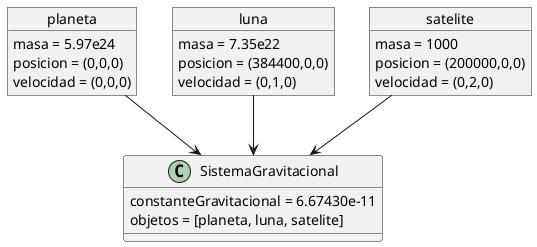 @startuml
object planeta {
    masa = 5.97e24
    posicion = (0,0,0)
    velocidad = (0,0,0)
}

object luna {
    masa = 7.35e22
    posicion = (384400,0,0)
    velocidad = (0,1,0)
}

object satelite {
    masa = 1000
    posicion = (200000,0,0)
    velocidad = (0,2,0)
}

SistemaGravitacional : constanteGravitacional = 6.67430e-11
SistemaGravitacional : objetos = [planeta, luna, satelite]

planeta --> SistemaGravitacional
luna --> SistemaGravitacional
satelite --> SistemaGravitacional
@enduml

